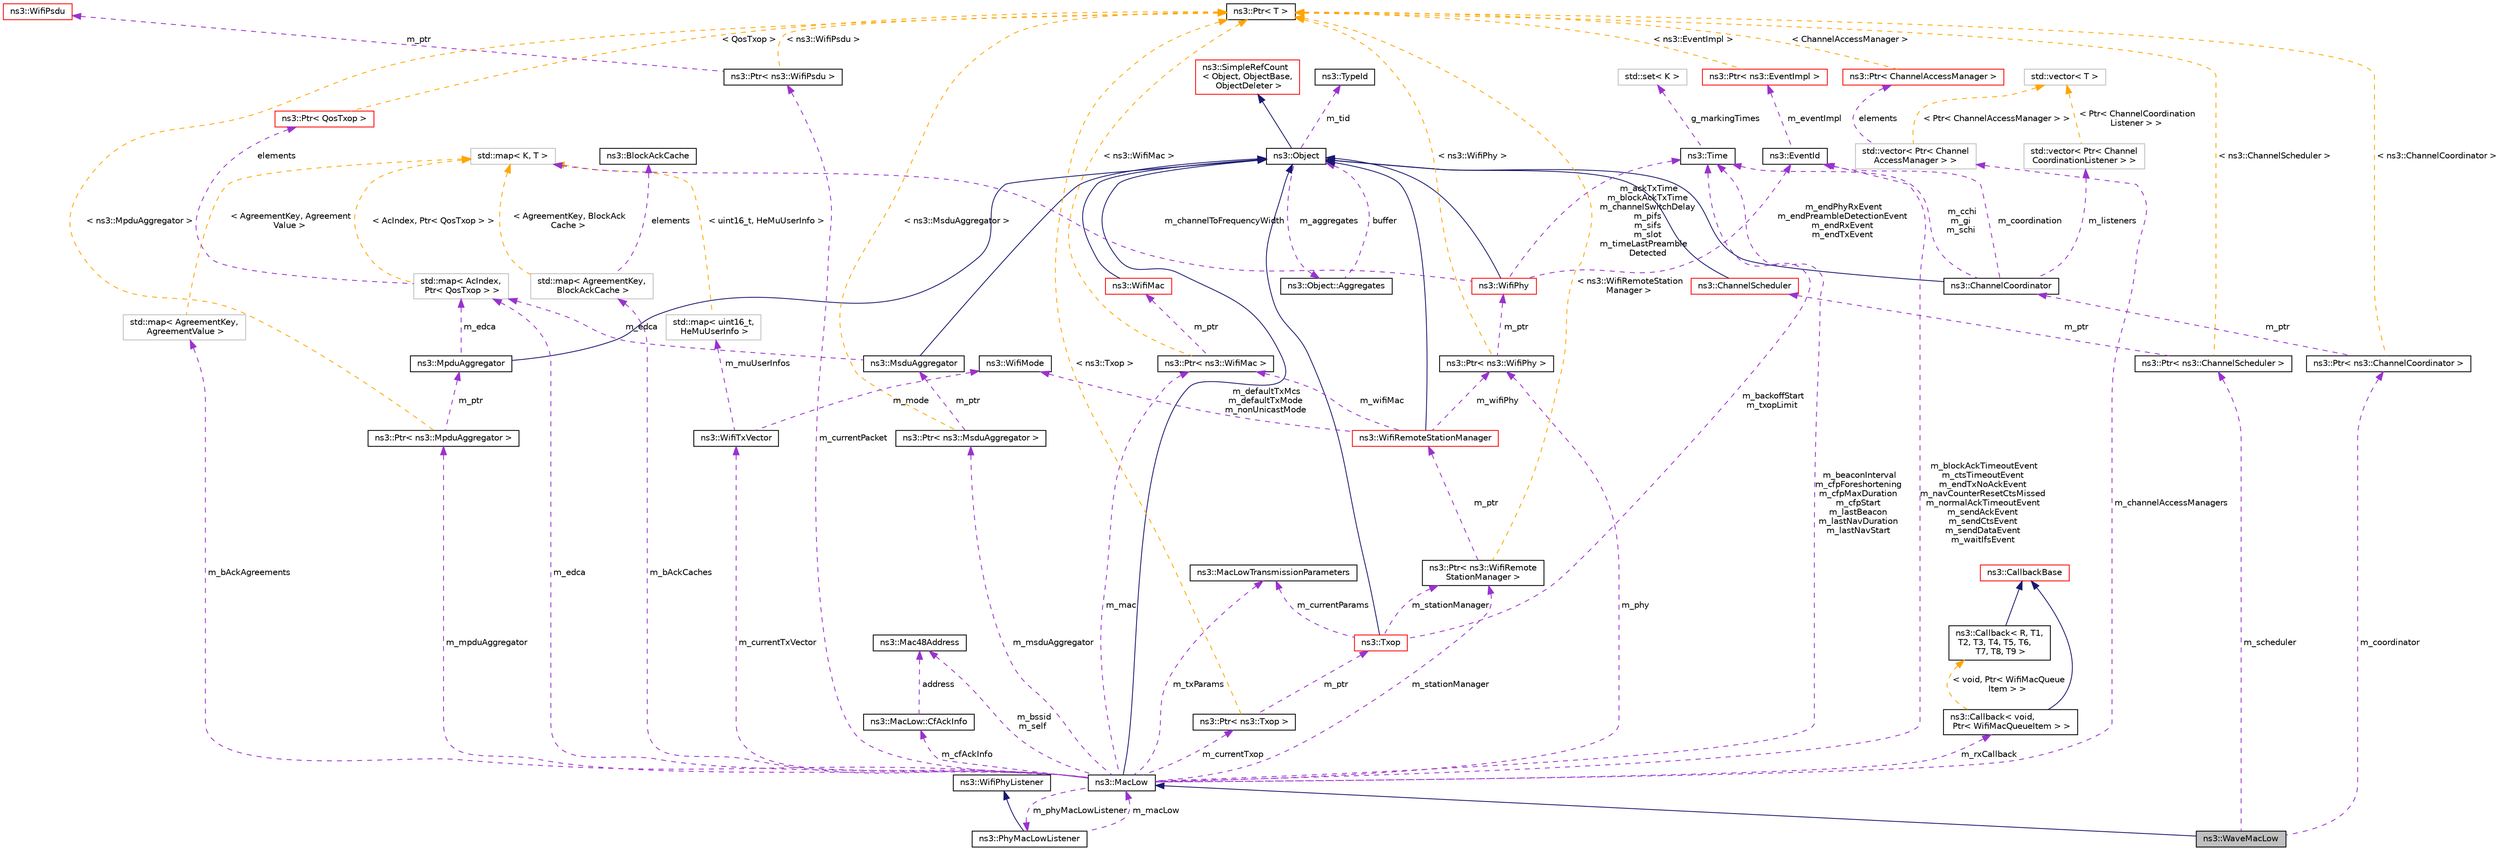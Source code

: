 digraph "ns3::WaveMacLow"
{
 // LATEX_PDF_SIZE
  edge [fontname="Helvetica",fontsize="10",labelfontname="Helvetica",labelfontsize="10"];
  node [fontname="Helvetica",fontsize="10",shape=record];
  Node1 [label="ns3::WaveMacLow",height=0.2,width=0.4,color="black", fillcolor="grey75", style="filled", fontcolor="black",tooltip="This class is the subclass of MacLow to provide support for MAC extension (1) allows higher layer con..."];
  Node2 -> Node1 [dir="back",color="midnightblue",fontsize="10",style="solid",fontname="Helvetica"];
  Node2 [label="ns3::MacLow",height=0.2,width=0.4,color="black", fillcolor="white", style="filled",URL="$classns3_1_1_mac_low.html",tooltip="handle RTS/CTS/Data/Ack transactions."];
  Node3 -> Node2 [dir="back",color="midnightblue",fontsize="10",style="solid",fontname="Helvetica"];
  Node3 [label="ns3::Object",height=0.2,width=0.4,color="black", fillcolor="white", style="filled",URL="$classns3_1_1_object.html",tooltip="A base class which provides memory management and object aggregation."];
  Node4 -> Node3 [dir="back",color="midnightblue",fontsize="10",style="solid",fontname="Helvetica"];
  Node4 [label="ns3::SimpleRefCount\l\< Object, ObjectBase,\l ObjectDeleter \>",height=0.2,width=0.4,color="red", fillcolor="white", style="filled",URL="$classns3_1_1_simple_ref_count.html",tooltip=" "];
  Node8 -> Node3 [dir="back",color="darkorchid3",fontsize="10",style="dashed",label=" m_tid" ,fontname="Helvetica"];
  Node8 [label="ns3::TypeId",height=0.2,width=0.4,color="black", fillcolor="white", style="filled",URL="$classns3_1_1_type_id.html",tooltip="a unique identifier for an interface."];
  Node9 -> Node3 [dir="back",color="darkorchid3",fontsize="10",style="dashed",label=" m_aggregates" ,fontname="Helvetica"];
  Node9 [label="ns3::Object::Aggregates",height=0.2,width=0.4,color="black", fillcolor="white", style="filled",URL="$structns3_1_1_object_1_1_aggregates.html",tooltip="The list of Objects aggregated to this one."];
  Node3 -> Node9 [dir="back",color="darkorchid3",fontsize="10",style="dashed",label=" buffer" ,fontname="Helvetica"];
  Node10 -> Node2 [dir="back",color="darkorchid3",fontsize="10",style="dashed",label=" m_bssid\nm_self" ,fontname="Helvetica"];
  Node10 [label="ns3::Mac48Address",height=0.2,width=0.4,color="black", fillcolor="white", style="filled",URL="$classns3_1_1_mac48_address.html",tooltip="an EUI-48 address"];
  Node11 -> Node2 [dir="back",color="darkorchid3",fontsize="10",style="dashed",label=" m_mac" ,fontname="Helvetica"];
  Node11 [label="ns3::Ptr\< ns3::WifiMac \>",height=0.2,width=0.4,color="black", fillcolor="white", style="filled",URL="$classns3_1_1_ptr.html",tooltip=" "];
  Node12 -> Node11 [dir="back",color="darkorchid3",fontsize="10",style="dashed",label=" m_ptr" ,fontname="Helvetica"];
  Node12 [label="ns3::WifiMac",height=0.2,width=0.4,color="red", fillcolor="white", style="filled",URL="$classns3_1_1_wifi_mac.html",tooltip="base class for all MAC-level wifi objects."];
  Node3 -> Node12 [dir="back",color="midnightblue",fontsize="10",style="solid",fontname="Helvetica"];
  Node21 -> Node11 [dir="back",color="orange",fontsize="10",style="dashed",label=" \< ns3::WifiMac \>" ,fontname="Helvetica"];
  Node21 [label="ns3::Ptr\< T \>",height=0.2,width=0.4,color="black", fillcolor="white", style="filled",URL="$classns3_1_1_ptr.html",tooltip="Smart pointer class similar to boost::intrusive_ptr."];
  Node27 -> Node2 [dir="back",color="darkorchid3",fontsize="10",style="dashed",label=" m_currentTxVector" ,fontname="Helvetica"];
  Node27 [label="ns3::WifiTxVector",height=0.2,width=0.4,color="black", fillcolor="white", style="filled",URL="$classns3_1_1_wifi_tx_vector.html",tooltip="This class mimics the TXVECTOR which is to be passed to the PHY in order to define the parameters whi..."];
  Node28 -> Node27 [dir="back",color="darkorchid3",fontsize="10",style="dashed",label=" m_mode" ,fontname="Helvetica"];
  Node28 [label="ns3::WifiMode",height=0.2,width=0.4,color="black", fillcolor="white", style="filled",URL="$classns3_1_1_wifi_mode.html",tooltip="represent a single transmission mode"];
  Node29 -> Node27 [dir="back",color="darkorchid3",fontsize="10",style="dashed",label=" m_muUserInfos" ,fontname="Helvetica"];
  Node29 [label="std::map\< uint16_t,\l HeMuUserInfo \>",height=0.2,width=0.4,color="grey75", fillcolor="white", style="filled",tooltip=" "];
  Node32 -> Node29 [dir="back",color="orange",fontsize="10",style="dashed",label=" \< uint16_t, HeMuUserInfo \>" ,fontname="Helvetica"];
  Node32 [label="std::map\< K, T \>",height=0.2,width=0.4,color="grey75", fillcolor="white", style="filled",tooltip=" "];
  Node34 -> Node2 [dir="back",color="darkorchid3",fontsize="10",style="dashed",label=" m_rxCallback" ,fontname="Helvetica"];
  Node34 [label="ns3::Callback\< void,\l Ptr\< WifiMacQueueItem \> \>",height=0.2,width=0.4,color="black", fillcolor="white", style="filled",URL="$classns3_1_1_callback.html",tooltip=" "];
  Node17 -> Node34 [dir="back",color="midnightblue",fontsize="10",style="solid",fontname="Helvetica"];
  Node17 [label="ns3::CallbackBase",height=0.2,width=0.4,color="red", fillcolor="white", style="filled",URL="$classns3_1_1_callback_base.html",tooltip="Base class for Callback class."];
  Node22 -> Node34 [dir="back",color="orange",fontsize="10",style="dashed",label=" \< void, Ptr\< WifiMacQueue\lItem \> \>" ,fontname="Helvetica"];
  Node22 [label="ns3::Callback\< R, T1,\l T2, T3, T4, T5, T6,\l T7, T8, T9 \>",height=0.2,width=0.4,color="black", fillcolor="white", style="filled",URL="$classns3_1_1_callback.html",tooltip="Callback template class."];
  Node17 -> Node22 [dir="back",color="midnightblue",fontsize="10",style="solid",fontname="Helvetica"];
  Node35 -> Node2 [dir="back",color="darkorchid3",fontsize="10",style="dashed",label=" m_currentPacket" ,fontname="Helvetica"];
  Node35 [label="ns3::Ptr\< ns3::WifiPsdu \>",height=0.2,width=0.4,color="black", fillcolor="white", style="filled",URL="$classns3_1_1_ptr.html",tooltip=" "];
  Node36 -> Node35 [dir="back",color="darkorchid3",fontsize="10",style="dashed",label=" m_ptr" ,fontname="Helvetica"];
  Node36 [label="ns3::WifiPsdu",height=0.2,width=0.4,color="red", fillcolor="white", style="filled",URL="$classns3_1_1_wifi_psdu.html",tooltip="WifiPsdu stores an MPDU, S-MPDU or A-MPDU, by keeping header(s) and payload(s) separate for each cons..."];
  Node21 -> Node35 [dir="back",color="orange",fontsize="10",style="dashed",label=" \< ns3::WifiPsdu \>" ,fontname="Helvetica"];
  Node66 -> Node2 [dir="back",color="darkorchid3",fontsize="10",style="dashed",label=" m_mpduAggregator" ,fontname="Helvetica"];
  Node66 [label="ns3::Ptr\< ns3::MpduAggregator \>",height=0.2,width=0.4,color="black", fillcolor="white", style="filled",URL="$classns3_1_1_ptr.html",tooltip=" "];
  Node67 -> Node66 [dir="back",color="darkorchid3",fontsize="10",style="dashed",label=" m_ptr" ,fontname="Helvetica"];
  Node67 [label="ns3::MpduAggregator",height=0.2,width=0.4,color="black", fillcolor="white", style="filled",URL="$classns3_1_1_mpdu_aggregator.html",tooltip="Aggregator used to construct A-MPDUs."];
  Node3 -> Node67 [dir="back",color="midnightblue",fontsize="10",style="solid",fontname="Helvetica"];
  Node68 -> Node67 [dir="back",color="darkorchid3",fontsize="10",style="dashed",label=" m_edca" ,fontname="Helvetica"];
  Node68 [label="std::map\< AcIndex,\l Ptr\< QosTxop \> \>",height=0.2,width=0.4,color="grey75", fillcolor="white", style="filled",tooltip=" "];
  Node69 -> Node68 [dir="back",color="darkorchid3",fontsize="10",style="dashed",label=" elements" ,fontname="Helvetica"];
  Node69 [label="ns3::Ptr\< QosTxop \>",height=0.2,width=0.4,color="red", fillcolor="white", style="filled",URL="$classns3_1_1_ptr.html",tooltip=" "];
  Node21 -> Node69 [dir="back",color="orange",fontsize="10",style="dashed",label=" \< QosTxop \>" ,fontname="Helvetica"];
  Node32 -> Node68 [dir="back",color="orange",fontsize="10",style="dashed",label=" \< AcIndex, Ptr\< QosTxop \> \>" ,fontname="Helvetica"];
  Node21 -> Node66 [dir="back",color="orange",fontsize="10",style="dashed",label=" \< ns3::MpduAggregator \>" ,fontname="Helvetica"];
  Node74 -> Node2 [dir="back",color="darkorchid3",fontsize="10",style="dashed",label=" m_stationManager" ,fontname="Helvetica"];
  Node74 [label="ns3::Ptr\< ns3::WifiRemote\lStationManager \>",height=0.2,width=0.4,color="black", fillcolor="white", style="filled",URL="$classns3_1_1_ptr.html",tooltip=" "];
  Node75 -> Node74 [dir="back",color="darkorchid3",fontsize="10",style="dashed",label=" m_ptr" ,fontname="Helvetica"];
  Node75 [label="ns3::WifiRemoteStationManager",height=0.2,width=0.4,color="red", fillcolor="white", style="filled",URL="$classns3_1_1_wifi_remote_station_manager.html",tooltip="hold a list of per-remote-station state."];
  Node3 -> Node75 [dir="back",color="midnightblue",fontsize="10",style="solid",fontname="Helvetica"];
  Node11 -> Node75 [dir="back",color="darkorchid3",fontsize="10",style="dashed",label=" m_wifiMac" ,fontname="Helvetica"];
  Node28 -> Node75 [dir="back",color="darkorchid3",fontsize="10",style="dashed",label=" m_defaultTxMcs\nm_defaultTxMode\nm_nonUnicastMode" ,fontname="Helvetica"];
  Node94 -> Node75 [dir="back",color="darkorchid3",fontsize="10",style="dashed",label=" m_wifiPhy" ,fontname="Helvetica"];
  Node94 [label="ns3::Ptr\< ns3::WifiPhy \>",height=0.2,width=0.4,color="black", fillcolor="white", style="filled",URL="$classns3_1_1_ptr.html",tooltip=" "];
  Node95 -> Node94 [dir="back",color="darkorchid3",fontsize="10",style="dashed",label=" m_ptr" ,fontname="Helvetica"];
  Node95 [label="ns3::WifiPhy",height=0.2,width=0.4,color="red", fillcolor="white", style="filled",URL="$classns3_1_1_wifi_phy.html",tooltip="802.11 PHY layer model"];
  Node3 -> Node95 [dir="back",color="midnightblue",fontsize="10",style="solid",fontname="Helvetica"];
  Node32 -> Node95 [dir="back",color="darkorchid3",fontsize="10",style="dashed",label=" m_channelToFrequencyWidth" ,fontname="Helvetica"];
  Node111 -> Node95 [dir="back",color="darkorchid3",fontsize="10",style="dashed",label=" m_endPhyRxEvent\nm_endPreambleDetectionEvent\nm_endRxEvent\nm_endTxEvent" ,fontname="Helvetica"];
  Node111 [label="ns3::EventId",height=0.2,width=0.4,color="black", fillcolor="white", style="filled",URL="$classns3_1_1_event_id.html",tooltip="An identifier for simulation events."];
  Node112 -> Node111 [dir="back",color="darkorchid3",fontsize="10",style="dashed",label=" m_eventImpl" ,fontname="Helvetica"];
  Node112 [label="ns3::Ptr\< ns3::EventImpl \>",height=0.2,width=0.4,color="red", fillcolor="white", style="filled",URL="$classns3_1_1_ptr.html",tooltip=" "];
  Node21 -> Node112 [dir="back",color="orange",fontsize="10",style="dashed",label=" \< ns3::EventImpl \>" ,fontname="Helvetica"];
  Node45 -> Node95 [dir="back",color="darkorchid3",fontsize="10",style="dashed",label=" m_ackTxTime\nm_blockAckTxTime\nm_channelSwitchDelay\nm_pifs\nm_sifs\nm_slot\nm_timeLastPreamble\lDetected" ,fontname="Helvetica"];
  Node45 [label="ns3::Time",height=0.2,width=0.4,color="black", fillcolor="white", style="filled",URL="$classns3_1_1_time.html",tooltip="Simulation virtual time values and global simulation resolution."];
  Node46 -> Node45 [dir="back",color="darkorchid3",fontsize="10",style="dashed",label=" g_markingTimes" ,fontname="Helvetica"];
  Node46 [label="std::set\< K \>",height=0.2,width=0.4,color="grey75", fillcolor="white", style="filled",tooltip=" "];
  Node21 -> Node94 [dir="back",color="orange",fontsize="10",style="dashed",label=" \< ns3::WifiPhy \>" ,fontname="Helvetica"];
  Node21 -> Node74 [dir="back",color="orange",fontsize="10",style="dashed",label=" \< ns3::WifiRemoteStation\lManager \>" ,fontname="Helvetica"];
  Node68 -> Node2 [dir="back",color="darkorchid3",fontsize="10",style="dashed",label=" m_edca" ,fontname="Helvetica"];
  Node111 -> Node2 [dir="back",color="darkorchid3",fontsize="10",style="dashed",label=" m_blockAckTimeoutEvent\nm_ctsTimeoutEvent\nm_endTxNoAckEvent\nm_navCounterResetCtsMissed\nm_normalAckTimeoutEvent\nm_sendAckEvent\nm_sendCtsEvent\nm_sendDataEvent\nm_waitIfsEvent" ,fontname="Helvetica"];
  Node194 -> Node2 [dir="back",color="darkorchid3",fontsize="10",style="dashed",label=" m_txParams" ,fontname="Helvetica"];
  Node194 [label="ns3::MacLowTransmissionParameters",height=0.2,width=0.4,color="black", fillcolor="white", style="filled",URL="$classns3_1_1_mac_low_transmission_parameters.html",tooltip="control how a packet is transmitted."];
  Node229 -> Node2 [dir="back",color="darkorchid3",fontsize="10",style="dashed",label=" m_phyMacLowListener" ,fontname="Helvetica"];
  Node229 [label="ns3::PhyMacLowListener",height=0.2,width=0.4,color="black", fillcolor="white", style="filled",URL="$classns3_1_1_phy_mac_low_listener.html",tooltip="Listener for PHY events."];
  Node121 -> Node229 [dir="back",color="midnightblue",fontsize="10",style="solid",fontname="Helvetica"];
  Node121 [label="ns3::WifiPhyListener",height=0.2,width=0.4,color="black", fillcolor="white", style="filled",URL="$classns3_1_1_wifi_phy_listener.html",tooltip="receive notifications about PHY events."];
  Node2 -> Node229 [dir="back",color="darkorchid3",fontsize="10",style="dashed",label=" m_macLow" ,fontname="Helvetica"];
  Node45 -> Node2 [dir="back",color="darkorchid3",fontsize="10",style="dashed",label=" m_beaconInterval\nm_cfpForeshortening\nm_cfpMaxDuration\nm_cfpStart\nm_lastBeacon\nm_lastNavDuration\nm_lastNavStart" ,fontname="Helvetica"];
  Node230 -> Node2 [dir="back",color="darkorchid3",fontsize="10",style="dashed",label=" m_bAckAgreements" ,fontname="Helvetica"];
  Node230 [label="std::map\< AgreementKey,\l AgreementValue \>",height=0.2,width=0.4,color="grey75", fillcolor="white", style="filled",tooltip=" "];
  Node32 -> Node230 [dir="back",color="orange",fontsize="10",style="dashed",label=" \< AgreementKey, Agreement\lValue \>" ,fontname="Helvetica"];
  Node231 -> Node2 [dir="back",color="darkorchid3",fontsize="10",style="dashed",label=" m_cfAckInfo" ,fontname="Helvetica"];
  Node231 [label="ns3::MacLow::CfAckInfo",height=0.2,width=0.4,color="black", fillcolor="white", style="filled",URL="$structns3_1_1_mac_low_1_1_cf_ack_info.html",tooltip="A struct that holds information about Ack piggybacking (CF-Ack)."];
  Node10 -> Node231 [dir="back",color="darkorchid3",fontsize="10",style="dashed",label=" address" ,fontname="Helvetica"];
  Node232 -> Node2 [dir="back",color="darkorchid3",fontsize="10",style="dashed",label=" m_bAckCaches" ,fontname="Helvetica"];
  Node232 [label="std::map\< AgreementKey,\l BlockAckCache \>",height=0.2,width=0.4,color="grey75", fillcolor="white", style="filled",tooltip=" "];
  Node233 -> Node232 [dir="back",color="darkorchid3",fontsize="10",style="dashed",label=" elements" ,fontname="Helvetica"];
  Node233 [label="ns3::BlockAckCache",height=0.2,width=0.4,color="black", fillcolor="white", style="filled",URL="$classns3_1_1_block_ack_cache.html",tooltip="BlockAckCache cache."];
  Node32 -> Node232 [dir="back",color="orange",fontsize="10",style="dashed",label=" \< AgreementKey, BlockAck\lCache \>" ,fontname="Helvetica"];
  Node234 -> Node2 [dir="back",color="darkorchid3",fontsize="10",style="dashed",label=" m_channelAccessManagers" ,fontname="Helvetica"];
  Node234 [label="std::vector\< Ptr\< Channel\lAccessManager \> \>",height=0.2,width=0.4,color="grey75", fillcolor="white", style="filled",tooltip=" "];
  Node235 -> Node234 [dir="back",color="darkorchid3",fontsize="10",style="dashed",label=" elements" ,fontname="Helvetica"];
  Node235 [label="ns3::Ptr\< ChannelAccessManager \>",height=0.2,width=0.4,color="red", fillcolor="white", style="filled",URL="$classns3_1_1_ptr.html",tooltip=" "];
  Node21 -> Node235 [dir="back",color="orange",fontsize="10",style="dashed",label=" \< ChannelAccessManager \>" ,fontname="Helvetica"];
  Node54 -> Node234 [dir="back",color="orange",fontsize="10",style="dashed",label=" \< Ptr\< ChannelAccessManager \> \>" ,fontname="Helvetica"];
  Node54 [label="std::vector\< T \>",height=0.2,width=0.4,color="grey75", fillcolor="white", style="filled",tooltip=" "];
  Node94 -> Node2 [dir="back",color="darkorchid3",fontsize="10",style="dashed",label=" m_phy" ,fontname="Helvetica"];
  Node236 -> Node2 [dir="back",color="darkorchid3",fontsize="10",style="dashed",label=" m_currentTxop" ,fontname="Helvetica"];
  Node236 [label="ns3::Ptr\< ns3::Txop \>",height=0.2,width=0.4,color="black", fillcolor="white", style="filled",URL="$classns3_1_1_ptr.html",tooltip=" "];
  Node71 -> Node236 [dir="back",color="darkorchid3",fontsize="10",style="dashed",label=" m_ptr" ,fontname="Helvetica"];
  Node71 [label="ns3::Txop",height=0.2,width=0.4,color="red", fillcolor="white", style="filled",URL="$classns3_1_1_txop.html",tooltip="Handle packet fragmentation and retransmissions for data and management frames."];
  Node3 -> Node71 [dir="back",color="midnightblue",fontsize="10",style="solid",fontname="Helvetica"];
  Node74 -> Node71 [dir="back",color="darkorchid3",fontsize="10",style="dashed",label=" m_stationManager" ,fontname="Helvetica"];
  Node194 -> Node71 [dir="back",color="darkorchid3",fontsize="10",style="dashed",label=" m_currentParams" ,fontname="Helvetica"];
  Node45 -> Node71 [dir="back",color="darkorchid3",fontsize="10",style="dashed",label=" m_backoffStart\nm_txopLimit" ,fontname="Helvetica"];
  Node21 -> Node236 [dir="back",color="orange",fontsize="10",style="dashed",label=" \< ns3::Txop \>" ,fontname="Helvetica"];
  Node237 -> Node2 [dir="back",color="darkorchid3",fontsize="10",style="dashed",label=" m_msduAggregator" ,fontname="Helvetica"];
  Node237 [label="ns3::Ptr\< ns3::MsduAggregator \>",height=0.2,width=0.4,color="black", fillcolor="white", style="filled",URL="$classns3_1_1_ptr.html",tooltip=" "];
  Node238 -> Node237 [dir="back",color="darkorchid3",fontsize="10",style="dashed",label=" m_ptr" ,fontname="Helvetica"];
  Node238 [label="ns3::MsduAggregator",height=0.2,width=0.4,color="black", fillcolor="white", style="filled",URL="$classns3_1_1_msdu_aggregator.html",tooltip="Aggregator used to construct A-MSDUs."];
  Node3 -> Node238 [dir="back",color="midnightblue",fontsize="10",style="solid",fontname="Helvetica"];
  Node68 -> Node238 [dir="back",color="darkorchid3",fontsize="10",style="dashed",label=" m_edca" ,fontname="Helvetica"];
  Node21 -> Node237 [dir="back",color="orange",fontsize="10",style="dashed",label=" \< ns3::MsduAggregator \>" ,fontname="Helvetica"];
  Node239 -> Node1 [dir="back",color="darkorchid3",fontsize="10",style="dashed",label=" m_coordinator" ,fontname="Helvetica"];
  Node239 [label="ns3::Ptr\< ns3::ChannelCoordinator \>",height=0.2,width=0.4,color="black", fillcolor="white", style="filled",URL="$classns3_1_1_ptr.html",tooltip=" "];
  Node240 -> Node239 [dir="back",color="darkorchid3",fontsize="10",style="dashed",label=" m_ptr" ,fontname="Helvetica"];
  Node240 [label="ns3::ChannelCoordinator",height=0.2,width=0.4,color="black", fillcolor="white", style="filled",URL="$classns3_1_1_channel_coordinator.html",tooltip="ChannelCoordinator deals with channel coordination in data plane (see 1609.4 chapter 5...."];
  Node3 -> Node240 [dir="back",color="midnightblue",fontsize="10",style="solid",fontname="Helvetica"];
  Node111 -> Node240 [dir="back",color="darkorchid3",fontsize="10",style="dashed",label=" m_coordination" ,fontname="Helvetica"];
  Node45 -> Node240 [dir="back",color="darkorchid3",fontsize="10",style="dashed",label=" m_cchi\nm_gi\nm_schi" ,fontname="Helvetica"];
  Node241 -> Node240 [dir="back",color="darkorchid3",fontsize="10",style="dashed",label=" m_listeners" ,fontname="Helvetica"];
  Node241 [label="std::vector\< Ptr\< Channel\lCoordinationListener \> \>",height=0.2,width=0.4,color="grey75", fillcolor="white", style="filled",tooltip=" "];
  Node54 -> Node241 [dir="back",color="orange",fontsize="10",style="dashed",label=" \< Ptr\< ChannelCoordination\lListener \> \>" ,fontname="Helvetica"];
  Node21 -> Node239 [dir="back",color="orange",fontsize="10",style="dashed",label=" \< ns3::ChannelCoordinator \>" ,fontname="Helvetica"];
  Node245 -> Node1 [dir="back",color="darkorchid3",fontsize="10",style="dashed",label=" m_scheduler" ,fontname="Helvetica"];
  Node245 [label="ns3::Ptr\< ns3::ChannelScheduler \>",height=0.2,width=0.4,color="black", fillcolor="white", style="filled",URL="$classns3_1_1_ptr.html",tooltip=" "];
  Node246 -> Node245 [dir="back",color="darkorchid3",fontsize="10",style="dashed",label=" m_ptr" ,fontname="Helvetica"];
  Node246 [label="ns3::ChannelScheduler",height=0.2,width=0.4,color="red", fillcolor="white", style="filled",URL="$classns3_1_1_channel_scheduler.html",tooltip="This class will assign channel access for requests from higher layers."];
  Node3 -> Node246 [dir="back",color="midnightblue",fontsize="10",style="solid",fontname="Helvetica"];
  Node21 -> Node245 [dir="back",color="orange",fontsize="10",style="dashed",label=" \< ns3::ChannelScheduler \>" ,fontname="Helvetica"];
}
